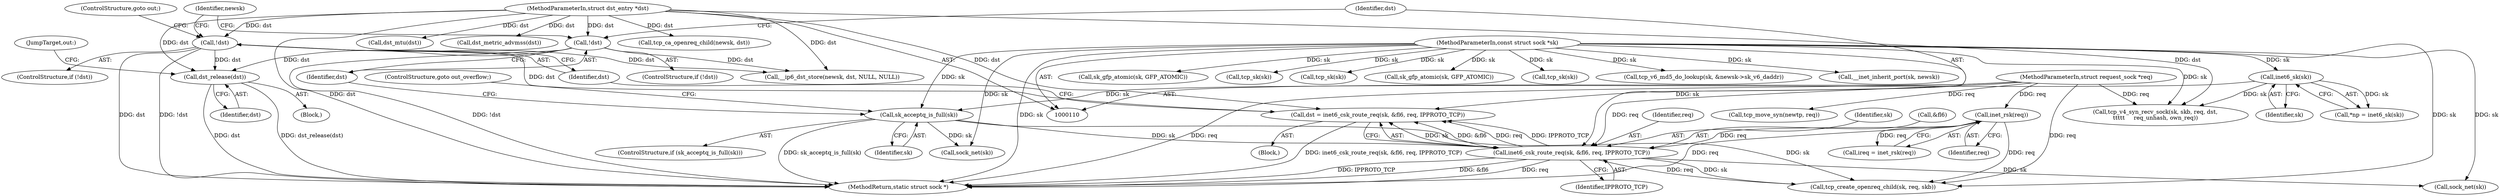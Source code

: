 digraph "0_linux_45f6fad84cc305103b28d73482b344d7f5b76f39_17@pointer" {
"1000636" [label="(Call,dst_release(dst))"];
"1000290" [label="(Call,!dst)"];
"1000281" [label="(Call,dst = inet6_csk_route_req(sk, &fl6, req, IPPROTO_TCP))"];
"1000283" [label="(Call,inet6_csk_route_req(sk, &fl6, req, IPPROTO_TCP))"];
"1000274" [label="(Call,sk_acceptq_is_full(sk))"];
"1000123" [label="(Call,inet6_sk(sk))"];
"1000111" [label="(MethodParameterIn,const struct sock *sk)"];
"1000271" [label="(Call,inet_rsk(req))"];
"1000113" [label="(MethodParameterIn,struct request_sock *req)"];
"1000114" [label="(MethodParameterIn,struct dst_entry *dst)"];
"1000278" [label="(Call,!dst)"];
"1000640" [label="(Call,sock_net(sk))"];
"1000141" [label="(Call,tcp_v4_syn_recv_sock(sk, skb, req, dst,\n\t\t\t\t\t     req_unhash, own_req))"];
"1000294" [label="(Identifier,newsk)"];
"1000487" [label="(Call,dst_mtu(dst))"];
"1000281" [label="(Call,dst = inet6_csk_route_req(sk, &fl6, req, IPPROTO_TCP))"];
"1000113" [label="(MethodParameterIn,struct request_sock *req)"];
"1000292" [label="(ControlStructure,goto out;)"];
"1000565" [label="(Call,sk_gfp_atomic(sk, GFP_ATOMIC))"];
"1000276" [label="(ControlStructure,goto out_overflow;)"];
"1000124" [label="(Identifier,sk)"];
"1000295" [label="(Call,tcp_create_openreq_child(sk, req, skb))"];
"1000519" [label="(Call,tcp_sk(sk))"];
"1000636" [label="(Call,dst_release(dst))"];
"1000271" [label="(Call,inet_rsk(req))"];
"1000499" [label="(Call,tcp_sk(sk))"];
"1000123" [label="(Call,inet6_sk(sk))"];
"1000607" [label="(Call,sk_gfp_atomic(sk, GFP_ATOMIC))"];
"1000277" [label="(ControlStructure,if (!dst))"];
"1000282" [label="(Identifier,dst)"];
"1000272" [label="(Identifier,req)"];
"1000273" [label="(ControlStructure,if (sk_acceptq_is_full(sk)))"];
"1000493" [label="(Call,dst_metric_advmss(dst))"];
"1000638" [label="(JumpTarget,out:)"];
"1000274" [label="(Call,sk_acceptq_is_full(sk))"];
"1000269" [label="(Call,ireq = inet_rsk(req))"];
"1000645" [label="(MethodReturn,static struct sock *)"];
"1000275" [label="(Identifier,sk)"];
"1000111" [label="(MethodParameterIn,const struct sock *sk)"];
"1000278" [label="(Call,!dst)"];
"1000506" [label="(Call,tcp_sk(sk))"];
"1000287" [label="(Identifier,req)"];
"1000279" [label="(Identifier,dst)"];
"1000541" [label="(Call,tcp_v6_md5_do_lookup(sk, &newsk->sk_v6_daddr))"];
"1000289" [label="(ControlStructure,if (!dst))"];
"1000632" [label="(Call,sock_net(sk))"];
"1000570" [label="(Call,__inet_inherit_port(sk, newsk))"];
"1000283" [label="(Call,inet6_csk_route_req(sk, &fl6, req, IPPROTO_TCP))"];
"1000482" [label="(Call,tcp_ca_openreq_child(newsk, dst))"];
"1000308" [label="(Call,__ip6_dst_store(newsk, dst, NULL, NULL))"];
"1000290" [label="(Call,!dst)"];
"1000288" [label="(Identifier,IPPROTO_TCP)"];
"1000284" [label="(Identifier,sk)"];
"1000637" [label="(Identifier,dst)"];
"1000291" [label="(Identifier,dst)"];
"1000280" [label="(Block,)"];
"1000121" [label="(Call,*np = inet6_sk(sk))"];
"1000117" [label="(Block,)"];
"1000114" [label="(MethodParameterIn,struct dst_entry *dst)"];
"1000591" [label="(Call,tcp_move_syn(newtp, req))"];
"1000285" [label="(Call,&fl6)"];
"1000636" -> "1000117"  [label="AST: "];
"1000636" -> "1000637"  [label="CFG: "];
"1000637" -> "1000636"  [label="AST: "];
"1000638" -> "1000636"  [label="CFG: "];
"1000636" -> "1000645"  [label="DDG: dst"];
"1000636" -> "1000645"  [label="DDG: dst_release(dst)"];
"1000290" -> "1000636"  [label="DDG: dst"];
"1000278" -> "1000636"  [label="DDG: dst"];
"1000114" -> "1000636"  [label="DDG: dst"];
"1000290" -> "1000289"  [label="AST: "];
"1000290" -> "1000291"  [label="CFG: "];
"1000291" -> "1000290"  [label="AST: "];
"1000292" -> "1000290"  [label="CFG: "];
"1000294" -> "1000290"  [label="CFG: "];
"1000290" -> "1000645"  [label="DDG: dst"];
"1000290" -> "1000645"  [label="DDG: !dst"];
"1000281" -> "1000290"  [label="DDG: dst"];
"1000114" -> "1000290"  [label="DDG: dst"];
"1000290" -> "1000308"  [label="DDG: dst"];
"1000281" -> "1000280"  [label="AST: "];
"1000281" -> "1000283"  [label="CFG: "];
"1000282" -> "1000281"  [label="AST: "];
"1000283" -> "1000281"  [label="AST: "];
"1000291" -> "1000281"  [label="CFG: "];
"1000281" -> "1000645"  [label="DDG: inet6_csk_route_req(sk, &fl6, req, IPPROTO_TCP)"];
"1000283" -> "1000281"  [label="DDG: sk"];
"1000283" -> "1000281"  [label="DDG: &fl6"];
"1000283" -> "1000281"  [label="DDG: req"];
"1000283" -> "1000281"  [label="DDG: IPPROTO_TCP"];
"1000114" -> "1000281"  [label="DDG: dst"];
"1000283" -> "1000288"  [label="CFG: "];
"1000284" -> "1000283"  [label="AST: "];
"1000285" -> "1000283"  [label="AST: "];
"1000287" -> "1000283"  [label="AST: "];
"1000288" -> "1000283"  [label="AST: "];
"1000283" -> "1000645"  [label="DDG: &fl6"];
"1000283" -> "1000645"  [label="DDG: req"];
"1000283" -> "1000645"  [label="DDG: IPPROTO_TCP"];
"1000274" -> "1000283"  [label="DDG: sk"];
"1000111" -> "1000283"  [label="DDG: sk"];
"1000271" -> "1000283"  [label="DDG: req"];
"1000113" -> "1000283"  [label="DDG: req"];
"1000283" -> "1000295"  [label="DDG: sk"];
"1000283" -> "1000295"  [label="DDG: req"];
"1000283" -> "1000640"  [label="DDG: sk"];
"1000274" -> "1000273"  [label="AST: "];
"1000274" -> "1000275"  [label="CFG: "];
"1000275" -> "1000274"  [label="AST: "];
"1000276" -> "1000274"  [label="CFG: "];
"1000279" -> "1000274"  [label="CFG: "];
"1000274" -> "1000645"  [label="DDG: sk_acceptq_is_full(sk)"];
"1000123" -> "1000274"  [label="DDG: sk"];
"1000111" -> "1000274"  [label="DDG: sk"];
"1000274" -> "1000295"  [label="DDG: sk"];
"1000274" -> "1000632"  [label="DDG: sk"];
"1000123" -> "1000121"  [label="AST: "];
"1000123" -> "1000124"  [label="CFG: "];
"1000124" -> "1000123"  [label="AST: "];
"1000121" -> "1000123"  [label="CFG: "];
"1000123" -> "1000121"  [label="DDG: sk"];
"1000111" -> "1000123"  [label="DDG: sk"];
"1000123" -> "1000141"  [label="DDG: sk"];
"1000111" -> "1000110"  [label="AST: "];
"1000111" -> "1000645"  [label="DDG: sk"];
"1000111" -> "1000141"  [label="DDG: sk"];
"1000111" -> "1000295"  [label="DDG: sk"];
"1000111" -> "1000499"  [label="DDG: sk"];
"1000111" -> "1000506"  [label="DDG: sk"];
"1000111" -> "1000519"  [label="DDG: sk"];
"1000111" -> "1000541"  [label="DDG: sk"];
"1000111" -> "1000565"  [label="DDG: sk"];
"1000111" -> "1000570"  [label="DDG: sk"];
"1000111" -> "1000607"  [label="DDG: sk"];
"1000111" -> "1000632"  [label="DDG: sk"];
"1000111" -> "1000640"  [label="DDG: sk"];
"1000271" -> "1000269"  [label="AST: "];
"1000271" -> "1000272"  [label="CFG: "];
"1000272" -> "1000271"  [label="AST: "];
"1000269" -> "1000271"  [label="CFG: "];
"1000271" -> "1000645"  [label="DDG: req"];
"1000271" -> "1000269"  [label="DDG: req"];
"1000113" -> "1000271"  [label="DDG: req"];
"1000271" -> "1000295"  [label="DDG: req"];
"1000113" -> "1000110"  [label="AST: "];
"1000113" -> "1000645"  [label="DDG: req"];
"1000113" -> "1000141"  [label="DDG: req"];
"1000113" -> "1000295"  [label="DDG: req"];
"1000113" -> "1000591"  [label="DDG: req"];
"1000114" -> "1000110"  [label="AST: "];
"1000114" -> "1000645"  [label="DDG: dst"];
"1000114" -> "1000141"  [label="DDG: dst"];
"1000114" -> "1000278"  [label="DDG: dst"];
"1000114" -> "1000308"  [label="DDG: dst"];
"1000114" -> "1000482"  [label="DDG: dst"];
"1000114" -> "1000487"  [label="DDG: dst"];
"1000114" -> "1000493"  [label="DDG: dst"];
"1000278" -> "1000277"  [label="AST: "];
"1000278" -> "1000279"  [label="CFG: "];
"1000279" -> "1000278"  [label="AST: "];
"1000282" -> "1000278"  [label="CFG: "];
"1000294" -> "1000278"  [label="CFG: "];
"1000278" -> "1000645"  [label="DDG: !dst"];
"1000278" -> "1000308"  [label="DDG: dst"];
}
